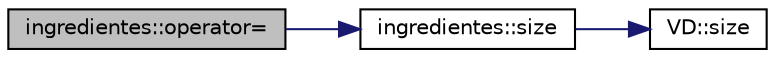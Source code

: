 digraph "ingredientes::operator="
{
  edge [fontname="Helvetica",fontsize="10",labelfontname="Helvetica",labelfontsize="10"];
  node [fontname="Helvetica",fontsize="10",shape=record];
  rankdir="LR";
  Node13 [label="ingredientes::operator=",height=0.2,width=0.4,color="black", fillcolor="grey75", style="filled", fontcolor="black"];
  Node13 -> Node14 [color="midnightblue",fontsize="10",style="solid",fontname="Helvetica"];
  Node14 [label="ingredientes::size",height=0.2,width=0.4,color="black", fillcolor="white", style="filled",URL="$classingredientes.html#aaf628d0360800484ae277fbb7aa2f81d",tooltip="Devuelve el numero de datos contenidos en el vector dinamico ordenado por nombre. ..."];
  Node14 -> Node15 [color="midnightblue",fontsize="10",style="solid",fontname="Helvetica"];
  Node15 [label="VD::size",height=0.2,width=0.4,color="black", fillcolor="white", style="filled",URL="$classVD.html#a411ad026db1c8e0617d9031f1f1017a5",tooltip="Devuelve el numero de datos almacenados en el vector dinamico. "];
}
